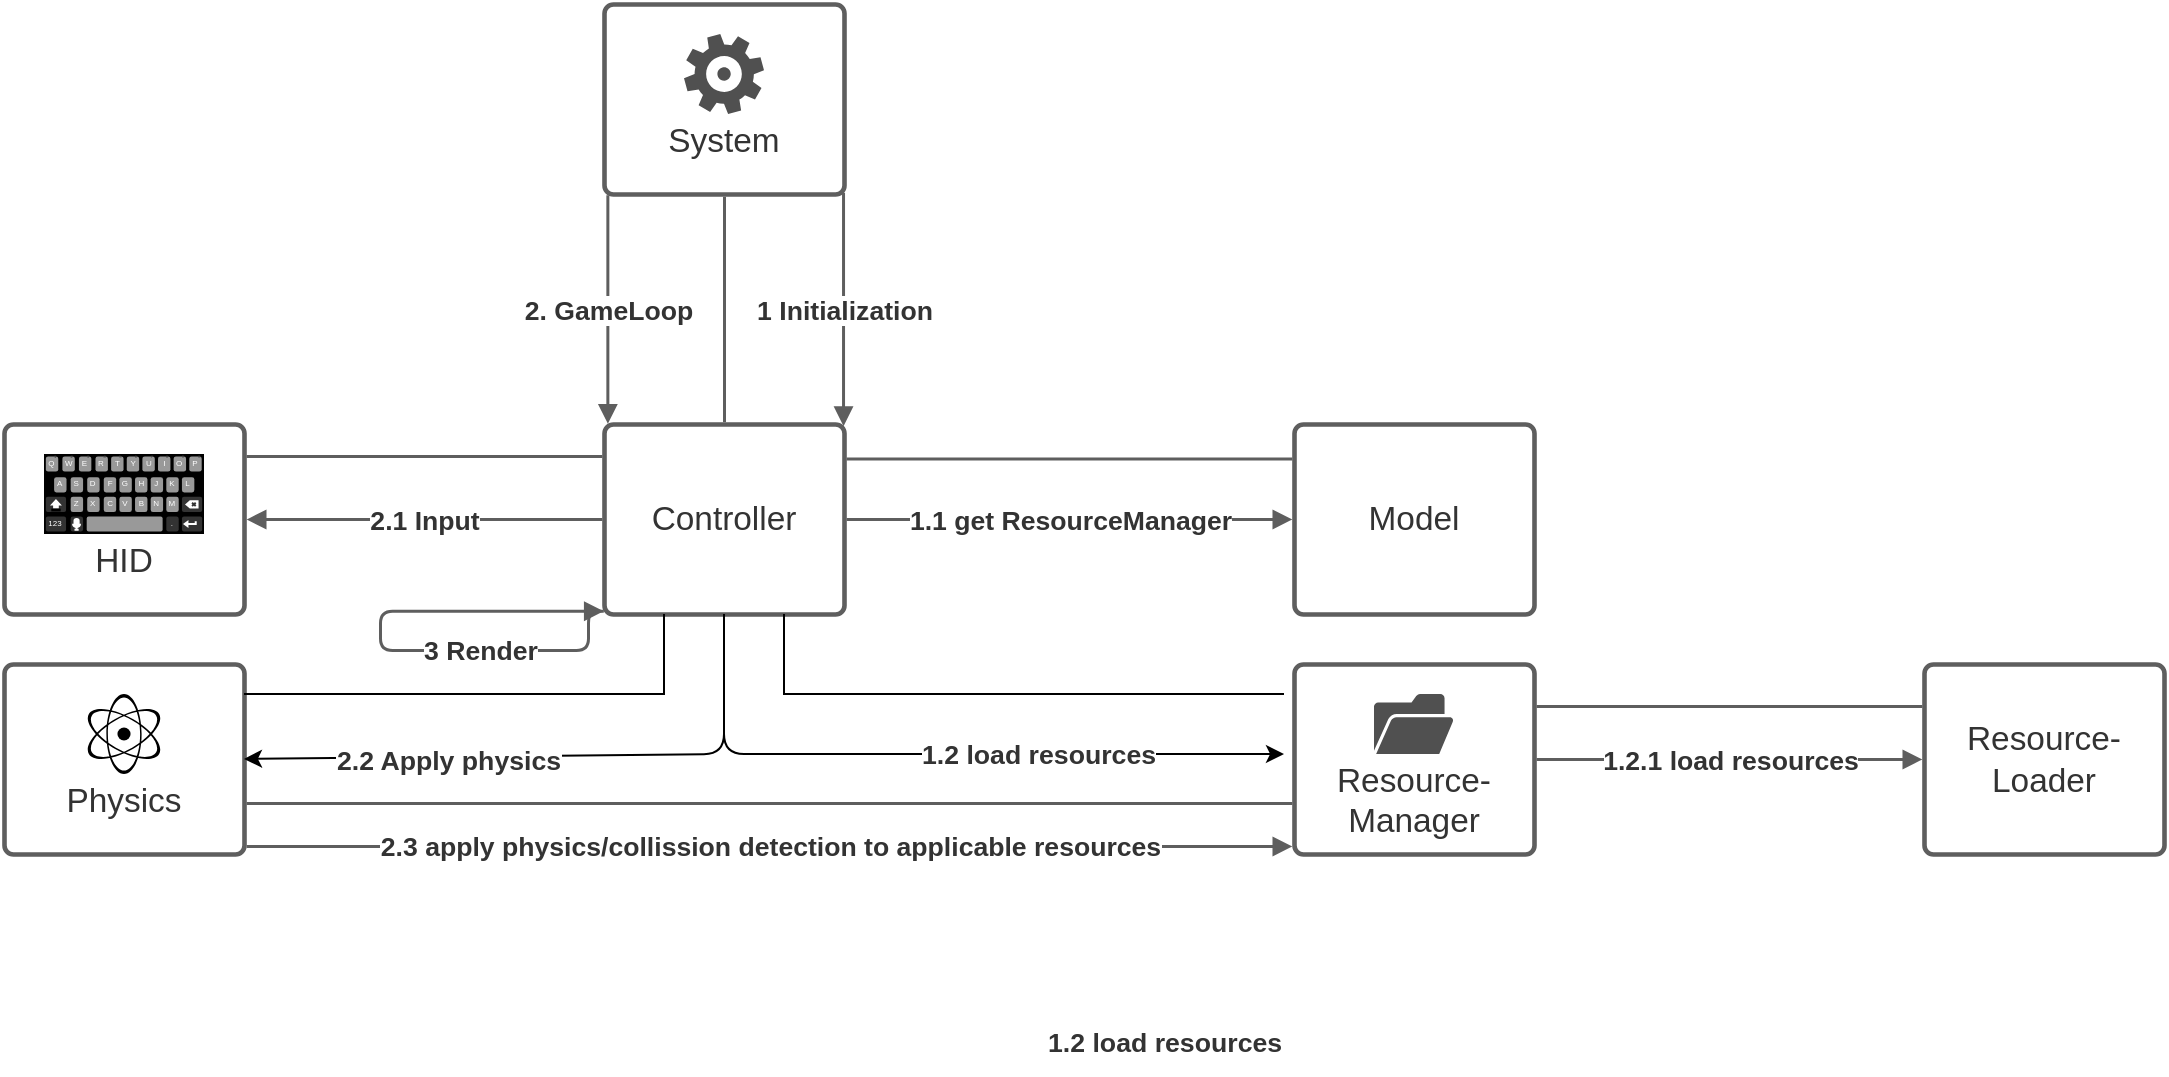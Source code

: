 <mxfile version="16.6.5" type="device"><diagram id="bzZjKHvLWowlSlJzi4IK" name="Page-1"><mxGraphModel dx="1748" dy="897" grid="1" gridSize="10" guides="1" tooltips="1" connect="1" arrows="1" fold="1" page="1" pageScale="1" pageWidth="827" pageHeight="1169" math="0" shadow="0"><root><mxCell id="0"/><mxCell id="1" parent="0"/><mxCell id="UFDIPYMfszBGrM2LLF2c-1" value="Controller" style="html=1;overflow=block;blockSpacing=1;align=center;whiteSpace=wrap;fontSize=16.7;fontColor=#333333;spacing=0;strokeColor=#5e5e5e;strokeOpacity=100;rounded=1;absoluteArcSize=1;arcSize=9;strokeWidth=2.3;" vertex="1" parent="1"><mxGeometry x="540" y="315" width="120" height="95" as="geometry"/></mxCell><mxCell id="UFDIPYMfszBGrM2LLF2c-2" value="Model" style="html=1;overflow=block;blockSpacing=1;align=center;whiteSpace=wrap;fontSize=16.7;fontColor=#333333;spacing=0;strokeColor=#5e5e5e;strokeOpacity=100;rounded=1;absoluteArcSize=1;arcSize=9;strokeWidth=2.3;" vertex="1" parent="1"><mxGeometry x="885" y="315" width="120" height="95" as="geometry"/></mxCell><mxCell id="UFDIPYMfszBGrM2LLF2c-3" value="&lt;br&gt;&lt;br&gt;Resource-&lt;br&gt;Manager" style="html=1;overflow=block;blockSpacing=1;align=center;whiteSpace=wrap;fontSize=16.7;fontColor=#333333;spacing=0;strokeColor=#5e5e5e;strokeOpacity=100;rounded=1;absoluteArcSize=1;arcSize=9;strokeWidth=2.3;" vertex="1" parent="1"><mxGeometry x="885" y="435" width="120" height="95" as="geometry"/></mxCell><UserObject label="" lucidchartObjectId="ZnzV97h0ra9b" id="UFDIPYMfszBGrM2LLF2c-4"><mxCell style="html=1;jettySize=18;whiteSpace=wrap;fontSize=13;strokeColor=#5E5E5E;strokeWidth=1.5;rounded=1;arcSize=12;edgeStyle=orthogonalEdgeStyle;startArrow=none;endArrow=block;endFill=1;exitX=1.009;exitY=0.5;exitPerimeter=0;entryX=-0.009;entryY=0.5;entryPerimeter=0;" edge="1" parent="1" source="UFDIPYMfszBGrM2LLF2c-1" target="UFDIPYMfszBGrM2LLF2c-2"><mxGeometry width="100" height="100" relative="1" as="geometry"><Array as="points"/></mxGeometry></mxCell></UserObject><mxCell id="UFDIPYMfszBGrM2LLF2c-5" value="1.1 get ResourceManager" style="text;html=1;resizable=0;labelBackgroundColor=default;align=center;verticalAlign=middle;fontStyle=1;fontColor=#333333;fontSize=13.3;" vertex="1" parent="UFDIPYMfszBGrM2LLF2c-4"><mxGeometry relative="1" as="geometry"/></mxCell><mxCell id="UFDIPYMfszBGrM2LLF2c-8" value="Resource-&#10;Loader" style="html=1;overflow=block;blockSpacing=1;align=center;whiteSpace=wrap;fontSize=16.7;fontColor=#333333;spacing=0;strokeColor=#5e5e5e;strokeOpacity=100;rounded=1;absoluteArcSize=1;arcSize=9;strokeWidth=2.3;" vertex="1" parent="1"><mxGeometry x="1200" y="435" width="120" height="95" as="geometry"/></mxCell><UserObject label="" lucidchartObjectId="GqzVoG8e~xni" id="UFDIPYMfszBGrM2LLF2c-9"><mxCell style="html=1;jettySize=18;whiteSpace=wrap;fontSize=13;strokeColor=#5E5E5E;strokeWidth=1.5;rounded=1;arcSize=12;edgeStyle=orthogonalEdgeStyle;startArrow=none;endArrow=block;endFill=1;exitX=1.009;exitY=0.5;exitPerimeter=0;entryX=-0.009;entryY=0.5;entryPerimeter=0;" edge="1" parent="1" source="UFDIPYMfszBGrM2LLF2c-3" target="UFDIPYMfszBGrM2LLF2c-8"><mxGeometry width="100" height="100" relative="1" as="geometry"><Array as="points"/></mxGeometry></mxCell></UserObject><mxCell id="UFDIPYMfszBGrM2LLF2c-10" value="1.2.1 load resources" style="text;html=1;resizable=0;labelBackgroundColor=default;align=center;verticalAlign=middle;fontStyle=1;fontColor=#333333;fontSize=13.3;" vertex="1" parent="UFDIPYMfszBGrM2LLF2c-9"><mxGeometry relative="1" as="geometry"/></mxCell><UserObject label="" lucidchartObjectId="_szVMV3pou.h" id="UFDIPYMfszBGrM2LLF2c-12"><mxCell style="html=1;jettySize=18;whiteSpace=wrap;fontSize=13;strokeColor=#5E5E5E;strokeWidth=1.5;rounded=1;arcSize=12;edgeStyle=orthogonalEdgeStyle;startArrow=none;endArrow=none;exitX=1.009;exitY=0.182;exitPerimeter=0;entryX=-0.009;entryY=0.182;entryPerimeter=0;" edge="1" parent="1" source="UFDIPYMfszBGrM2LLF2c-1" target="UFDIPYMfszBGrM2LLF2c-2"><mxGeometry width="100" height="100" relative="1" as="geometry"><Array as="points"/></mxGeometry></mxCell></UserObject><UserObject label="" lucidchartObjectId="jtzVaR~YjQL." id="UFDIPYMfszBGrM2LLF2c-13"><mxCell style="html=1;jettySize=18;whiteSpace=wrap;fontSize=13;strokeColor=#5E5E5E;strokeWidth=1.5;rounded=1;arcSize=12;edgeStyle=orthogonalEdgeStyle;startArrow=none;endArrow=none;exitX=1.009;exitY=0.221;exitPerimeter=0;entryX=-0.009;entryY=0.221;entryPerimeter=0;" edge="1" parent="1" source="UFDIPYMfszBGrM2LLF2c-3" target="UFDIPYMfszBGrM2LLF2c-8"><mxGeometry width="100" height="100" relative="1" as="geometry"><Array as="points"/></mxGeometry></mxCell></UserObject><mxCell id="UFDIPYMfszBGrM2LLF2c-14" value="&lt;br&gt;&lt;br&gt;System" style="html=1;overflow=block;blockSpacing=1;align=center;whiteSpace=wrap;fontSize=16.7;fontColor=#333333;spacing=0;strokeColor=#5e5e5e;strokeOpacity=100;rounded=1;absoluteArcSize=1;arcSize=9;strokeWidth=2.3;" vertex="1" parent="1"><mxGeometry x="540" y="105" width="120" height="95" as="geometry"/></mxCell><UserObject label="" lucidchartObjectId="FuzV2wWcxOAF" id="UFDIPYMfszBGrM2LLF2c-15"><mxCell style="html=1;jettySize=18;whiteSpace=wrap;fontSize=13;strokeColor=#5E5E5E;strokeWidth=1.5;rounded=1;arcSize=12;edgeStyle=orthogonalEdgeStyle;startArrow=none;endArrow=block;endFill=1;exitX=0.996;exitY=0.991;exitPerimeter=0;entryX=0.996;entryY=0.009;entryPerimeter=0;" edge="1" parent="1" source="UFDIPYMfszBGrM2LLF2c-14" target="UFDIPYMfszBGrM2LLF2c-1"><mxGeometry width="100" height="100" relative="1" as="geometry"><Array as="points"/></mxGeometry></mxCell></UserObject><mxCell id="UFDIPYMfszBGrM2LLF2c-16" value="1 Initialization" style="text;html=1;resizable=0;labelBackgroundColor=default;align=center;verticalAlign=middle;fontStyle=1;fontColor=#333333;fontSize=13.3;" vertex="1" parent="UFDIPYMfszBGrM2LLF2c-15"><mxGeometry relative="1" as="geometry"/></mxCell><UserObject label="" lucidchartObjectId="8vzVR.QAg5Hr" id="UFDIPYMfszBGrM2LLF2c-17"><mxCell style="html=1;jettySize=18;whiteSpace=wrap;fontSize=13;strokeColor=#5E5E5E;strokeWidth=1.5;rounded=1;arcSize=12;edgeStyle=orthogonalEdgeStyle;startArrow=none;endArrow=block;endFill=1;exitX=0.014;exitY=1.004;exitPerimeter=0;entryX=0.014;entryY=-0.004;entryPerimeter=0;" edge="1" parent="1" source="UFDIPYMfszBGrM2LLF2c-14" target="UFDIPYMfszBGrM2LLF2c-1"><mxGeometry width="100" height="100" relative="1" as="geometry"><Array as="points"/></mxGeometry></mxCell></UserObject><mxCell id="UFDIPYMfszBGrM2LLF2c-18" value="2. GameLoop" style="text;html=1;resizable=0;labelBackgroundColor=default;align=center;verticalAlign=middle;fontStyle=1;fontColor=#333333;fontSize=13.3;" vertex="1" parent="UFDIPYMfszBGrM2LLF2c-17"><mxGeometry relative="1" as="geometry"/></mxCell><mxCell id="UFDIPYMfszBGrM2LLF2c-19" value="&lt;br&gt;&lt;br&gt;HID" style="html=1;overflow=block;blockSpacing=1;align=center;whiteSpace=wrap;fontSize=16.7;fontColor=#333333;spacing=0;strokeColor=#5e5e5e;strokeOpacity=100;rounded=1;absoluteArcSize=1;arcSize=9;strokeWidth=2.3;" vertex="1" parent="1"><mxGeometry x="240" y="315" width="120" height="95" as="geometry"/></mxCell><UserObject label="" lucidchartObjectId="mxzVTwrU3KGe" id="UFDIPYMfszBGrM2LLF2c-20"><mxCell style="html=1;jettySize=18;whiteSpace=wrap;fontSize=13;strokeColor=#5E5E5E;strokeWidth=1.5;rounded=1;arcSize=12;edgeStyle=orthogonalEdgeStyle;startArrow=none;endArrow=block;endFill=1;exitX=-0.009;exitY=0.5;exitPerimeter=0;entryX=1.009;entryY=0.5;entryPerimeter=0;" edge="1" parent="1" source="UFDIPYMfszBGrM2LLF2c-1" target="UFDIPYMfszBGrM2LLF2c-19"><mxGeometry width="100" height="100" relative="1" as="geometry"><Array as="points"/></mxGeometry></mxCell></UserObject><mxCell id="UFDIPYMfszBGrM2LLF2c-21" value="2.1 Input" style="text;html=1;resizable=0;labelBackgroundColor=default;align=center;verticalAlign=middle;fontStyle=1;fontColor=#333333;fontSize=13.3;" vertex="1" parent="UFDIPYMfszBGrM2LLF2c-20"><mxGeometry relative="1" as="geometry"/></mxCell><UserObject label="" lucidchartObjectId="cAzVIW9tru~R" id="UFDIPYMfszBGrM2LLF2c-22"><mxCell style="html=1;jettySize=18;whiteSpace=wrap;fontSize=13;strokeColor=#5E5E5E;strokeWidth=1.5;rounded=1;arcSize=12;edgeStyle=orthogonalEdgeStyle;startArrow=none;endArrow=none;exitX=-0.009;exitY=0.168;exitPerimeter=0;entryX=1.009;entryY=0.168;entryPerimeter=0;" edge="1" parent="1" source="UFDIPYMfszBGrM2LLF2c-1" target="UFDIPYMfszBGrM2LLF2c-19"><mxGeometry width="100" height="100" relative="1" as="geometry"><Array as="points"/></mxGeometry></mxCell></UserObject><mxCell id="UFDIPYMfszBGrM2LLF2c-23" value="&lt;span style=&quot;color: rgba(0 , 0 , 0 , 0) ; font-family: monospace ; font-size: 0px&quot;&gt;%3CmxGraphModel%3E%3Croot%3E%3CmxCell%20id%3D%220%22%2F%3E%3CmxCell%20id%3D%221%22%20parent%3D%220%22%2F%3E%3CmxCell%20id%3D%222%22%20value%3D%22%22%20style%3D%22shape%3Dmxgraph.signs.science.nuclear_2%3Bhtml%3D1%3BpointerEvents%3D1%3BfillColor%3D%23000000%3BstrokeColor%3Dnone%3BverticalLabelPosition%3Dbottom%3BverticalAlign%3Dtop%3Balign%3Dcenter%3Bsketch%3D0%3BlabelBorderColor%3Dnone%3B%22%20vertex%3D%221%22%20parent%3D%221%22%3E%3CmxGeometry%20x%3D%22380%22%20y%3D%2290%22%20width%3D%2240%22%20height%3D%2240%22%20as%3D%22geometry%22%2F%3E%3C%2FmxCell%3E%3C%2Froot%3E%3C%2FmxGraphModel%3E&lt;/span&gt;&lt;br&gt;&lt;br&gt;Physics" style="html=1;overflow=block;blockSpacing=1;align=center;whiteSpace=wrap;fontSize=16.7;fontColor=#333333;spacing=0;strokeColor=#5e5e5e;strokeOpacity=100;rounded=1;absoluteArcSize=1;arcSize=9;strokeWidth=2.3;" vertex="1" parent="1"><mxGeometry x="240" y="435" width="120" height="95" as="geometry"/></mxCell><UserObject label="" lucidchartObjectId="iCzVu6oUIoks" id="UFDIPYMfszBGrM2LLF2c-26"><mxCell style="html=1;jettySize=18;whiteSpace=wrap;fontSize=13;strokeColor=#5E5E5E;strokeWidth=1.5;rounded=1;arcSize=12;edgeStyle=orthogonalEdgeStyle;startArrow=none;endArrow=block;endFill=1;exitX=1.009;exitY=0.958;exitPerimeter=0;entryX=-0.009;entryY=0.958;entryPerimeter=0;" edge="1" parent="1" source="UFDIPYMfszBGrM2LLF2c-23" target="UFDIPYMfszBGrM2LLF2c-3"><mxGeometry width="100" height="100" relative="1" as="geometry"><Array as="points"/></mxGeometry></mxCell></UserObject><mxCell id="UFDIPYMfszBGrM2LLF2c-27" value="2.3 apply physics/collission detection to applicable resources" style="text;html=1;resizable=0;labelBackgroundColor=default;align=center;verticalAlign=middle;fontStyle=1;fontColor=#333333;fontSize=13.3;" vertex="1" parent="UFDIPYMfszBGrM2LLF2c-26"><mxGeometry relative="1" as="geometry"/></mxCell><UserObject label="" lucidchartObjectId="5CzV2D.Z9dZX" id="UFDIPYMfszBGrM2LLF2c-28"><mxCell style="html=1;jettySize=18;whiteSpace=wrap;fontSize=13;strokeColor=#5E5E5E;strokeWidth=1.5;rounded=1;arcSize=12;edgeStyle=orthogonalEdgeStyle;startArrow=none;endArrow=none;exitX=1.009;exitY=0.731;exitPerimeter=0;entryX=-0.009;entryY=0.731;entryPerimeter=0;" edge="1" parent="1" source="UFDIPYMfszBGrM2LLF2c-23" target="UFDIPYMfszBGrM2LLF2c-3"><mxGeometry width="100" height="100" relative="1" as="geometry"><Array as="points"/></mxGeometry></mxCell></UserObject><UserObject label="" lucidchartObjectId="EDzVySytViSR" id="UFDIPYMfszBGrM2LLF2c-30"><mxCell style="html=1;jettySize=18;whiteSpace=wrap;fontSize=13;strokeColor=#5E5E5E;strokeWidth=1.5;rounded=1;arcSize=12;edgeStyle=orthogonalEdgeStyle;startArrow=none;endArrow=none;exitX=0.5;exitY=1.012;exitPerimeter=0;entryX=0.5;entryY=-0.012;entryPerimeter=0;" edge="1" parent="1" source="UFDIPYMfszBGrM2LLF2c-14" target="UFDIPYMfszBGrM2LLF2c-1"><mxGeometry width="100" height="100" relative="1" as="geometry"><Array as="points"/></mxGeometry></mxCell></UserObject><UserObject label="" lucidchartObjectId="vEzV2NVGnpJZ" id="UFDIPYMfszBGrM2LLF2c-31"><mxCell style="html=1;jettySize=18;whiteSpace=wrap;fontSize=13;strokeColor=#5E5E5E;strokeWidth=1.5;rounded=1;arcSize=12;edgeStyle=orthogonalEdgeStyle;startArrow=none;endArrow=block;endFill=1;exitX=-0.003;exitY=0.983;exitPerimeter=0;entryX=-0.003;entryY=0.983;entryPerimeter=0;" edge="1" parent="1" source="UFDIPYMfszBGrM2LLF2c-1" target="UFDIPYMfszBGrM2LLF2c-1"><mxGeometry width="100" height="100" relative="1" as="geometry"><Array as="points"><mxPoint x="532" y="408"/><mxPoint x="532" y="428"/><mxPoint x="428" y="428"/><mxPoint x="428" y="408"/></Array></mxGeometry></mxCell></UserObject><mxCell id="UFDIPYMfszBGrM2LLF2c-32" value="3 Render" style="text;html=1;resizable=0;labelBackgroundColor=default;align=center;verticalAlign=middle;fontStyle=1;fontColor=#333333;fontSize=13.3;" vertex="1" parent="UFDIPYMfszBGrM2LLF2c-31"><mxGeometry x="-0.379" relative="1" as="geometry"/></mxCell><mxCell id="UFDIPYMfszBGrM2LLF2c-33" value="" style="shape=mxgraph.signs.science.nuclear_2;html=1;pointerEvents=1;fillColor=#000000;strokeColor=none;verticalLabelPosition=bottom;verticalAlign=top;align=center;sketch=0;labelBorderColor=none;" vertex="1" parent="1"><mxGeometry x="280" y="450" width="40" height="40" as="geometry"/></mxCell><mxCell id="UFDIPYMfszBGrM2LLF2c-34" value="" style="verticalLabelPosition=bottom;verticalAlign=top;html=1;shadow=0;dashed=0;strokeWidth=1;shape=mxgraph.android.keyboard;sketch=0;" vertex="1" parent="1"><mxGeometry x="260" y="330" width="80" height="40" as="geometry"/></mxCell><mxCell id="UFDIPYMfszBGrM2LLF2c-35" value="" style="sketch=0;pointerEvents=1;shadow=0;dashed=0;html=1;strokeColor=none;fillColor=#505050;labelPosition=center;verticalLabelPosition=bottom;verticalAlign=top;outlineConnect=0;align=center;shape=mxgraph.office.concepts.folder_open;" vertex="1" parent="1"><mxGeometry x="925" y="450" width="40" height="30" as="geometry"/></mxCell><mxCell id="UFDIPYMfszBGrM2LLF2c-37" value="" style="endArrow=none;html=1;rounded=0;exitX=0.75;exitY=1;exitDx=0;exitDy=0;endFill=0;" edge="1" parent="1" source="UFDIPYMfszBGrM2LLF2c-1"><mxGeometry width="50" height="50" relative="1" as="geometry"><mxPoint x="790" y="420" as="sourcePoint"/><mxPoint x="880" y="450" as="targetPoint"/><Array as="points"><mxPoint x="630" y="450"/></Array></mxGeometry></mxCell><mxCell id="UFDIPYMfszBGrM2LLF2c-38" value="" style="endArrow=none;html=1;rounded=0;endFill=0;entryX=1;entryY=0.158;entryDx=0;entryDy=0;entryPerimeter=0;exitX=0.25;exitY=1;exitDx=0;exitDy=0;" edge="1" parent="1" source="UFDIPYMfszBGrM2LLF2c-1" target="UFDIPYMfszBGrM2LLF2c-23"><mxGeometry width="50" height="50" relative="1" as="geometry"><mxPoint x="570" y="420" as="sourcePoint"/><mxPoint x="890" y="450" as="targetPoint"/><Array as="points"><mxPoint x="570" y="450"/></Array></mxGeometry></mxCell><mxCell id="UFDIPYMfszBGrM2LLF2c-40" value="" style="endArrow=classic;html=1;rounded=1;" edge="1" parent="1"><mxGeometry width="50" height="50" relative="1" as="geometry"><mxPoint x="600" y="410" as="sourcePoint"/><mxPoint x="880" y="480" as="targetPoint"/><Array as="points"><mxPoint x="600" y="480"/></Array></mxGeometry></mxCell><mxCell id="UFDIPYMfszBGrM2LLF2c-44" value="&lt;span data-lucid-type=&quot;application/vnd.lucid.text&quot; data-lucid-content=&quot;{&amp;#34;t&amp;#34;:&amp;#34;1.2 load resources&amp;#34;,&amp;#34;m&amp;#34;:[{&amp;#34;s&amp;#34;:0,&amp;#34;n&amp;#34;:&amp;#34;b&amp;#34;,&amp;#34;v&amp;#34;:true,&amp;#34;e&amp;#34;:18},{&amp;#34;s&amp;#34;:0,&amp;#34;n&amp;#34;:&amp;#34;s&amp;#34;,&amp;#34;v&amp;#34;:17.778,&amp;#34;e&amp;#34;:18},{&amp;#34;s&amp;#34;:0,&amp;#34;n&amp;#34;:&amp;#34;c&amp;#34;,&amp;#34;v&amp;#34;:&amp;#34;333333ff&amp;#34;,&amp;#34;e&amp;#34;:18}]}&quot;&gt;&lt;span style=&quot;font-weight: bold ; font-size: 13.333px ; color: #333333&quot;&gt;1.2 load resources&lt;/span&gt;&lt;/span&gt;" style="edgeLabel;html=1;align=center;verticalAlign=middle;resizable=0;points=[];" vertex="1" connectable="0" parent="UFDIPYMfszBGrM2LLF2c-40"><mxGeometry x="0.296" relative="1" as="geometry"><mxPoint as="offset"/></mxGeometry></mxCell><mxCell id="UFDIPYMfszBGrM2LLF2c-41" value="" style="endArrow=classic;html=1;rounded=1;entryX=1;entryY=0.5;entryDx=0;entryDy=0;" edge="1" parent="1" target="UFDIPYMfszBGrM2LLF2c-23"><mxGeometry width="50" height="50" relative="1" as="geometry"><mxPoint x="600" y="410" as="sourcePoint"/><mxPoint x="890" y="490" as="targetPoint"/><Array as="points"><mxPoint x="600" y="480"/></Array></mxGeometry></mxCell><mxCell id="UFDIPYMfszBGrM2LLF2c-45" value="&lt;span data-lucid-type=&quot;application/vnd.lucid.text&quot; data-lucid-content=&quot;{&amp;#34;t&amp;#34;:&amp;#34;2.2 Apply physics&amp;#34;,&amp;#34;m&amp;#34;:[{&amp;#34;s&amp;#34;:0,&amp;#34;n&amp;#34;:&amp;#34;b&amp;#34;,&amp;#34;v&amp;#34;:true,&amp;#34;e&amp;#34;:17},{&amp;#34;s&amp;#34;:0,&amp;#34;n&amp;#34;:&amp;#34;s&amp;#34;,&amp;#34;v&amp;#34;:17.778,&amp;#34;e&amp;#34;:17},{&amp;#34;s&amp;#34;:0,&amp;#34;n&amp;#34;:&amp;#34;c&amp;#34;,&amp;#34;v&amp;#34;:&amp;#34;333333ff&amp;#34;,&amp;#34;e&amp;#34;:17}]}&quot;&gt;&lt;span style=&quot;font-weight: bold ; font-size: 13.333px ; color: #333333&quot;&gt;2.2 Apply physics&lt;/span&gt;&lt;/span&gt;" style="edgeLabel;html=1;align=center;verticalAlign=middle;resizable=0;points=[];" vertex="1" connectable="0" parent="UFDIPYMfszBGrM2LLF2c-41"><mxGeometry x="0.343" y="1" relative="1" as="geometry"><mxPoint as="offset"/></mxGeometry></mxCell><mxCell id="UFDIPYMfszBGrM2LLF2c-42" value="&lt;span data-lucid-type=&quot;application/vnd.lucid.text&quot; data-lucid-content=&quot;{&amp;quot;t&amp;quot;:&amp;quot;1.2 load resources&amp;quot;,&amp;quot;m&amp;quot;:[{&amp;quot;s&amp;quot;:0,&amp;quot;n&amp;quot;:&amp;quot;b&amp;quot;,&amp;quot;v&amp;quot;:true,&amp;quot;e&amp;quot;:18},{&amp;quot;s&amp;quot;:0,&amp;quot;n&amp;quot;:&amp;quot;s&amp;quot;,&amp;quot;v&amp;quot;:17.778,&amp;quot;e&amp;quot;:18},{&amp;quot;s&amp;quot;:0,&amp;quot;n&amp;quot;:&amp;quot;c&amp;quot;,&amp;quot;v&amp;quot;:&amp;quot;333333ff&amp;quot;,&amp;quot;e&amp;quot;:18}]}&quot;&gt;&lt;span style=&quot;font-weight: bold ; font-size: 13.333px ; color: #333333&quot;&gt;1.2 load resources&lt;/span&gt;&lt;/span&gt;" style="text;whiteSpace=wrap;html=1;" vertex="1" parent="1"><mxGeometry x="760" y="610" width="140" height="30" as="geometry"/></mxCell><mxCell id="UFDIPYMfszBGrM2LLF2c-46" value="" style="sketch=0;pointerEvents=1;shadow=0;dashed=0;html=1;strokeColor=none;fillColor=#505050;labelPosition=center;verticalLabelPosition=bottom;verticalAlign=top;outlineConnect=0;align=center;shape=mxgraph.office.concepts.settings_office_365;" vertex="1" parent="1"><mxGeometry x="580" y="120" width="40" height="40" as="geometry"/></mxCell></root></mxGraphModel></diagram></mxfile>
